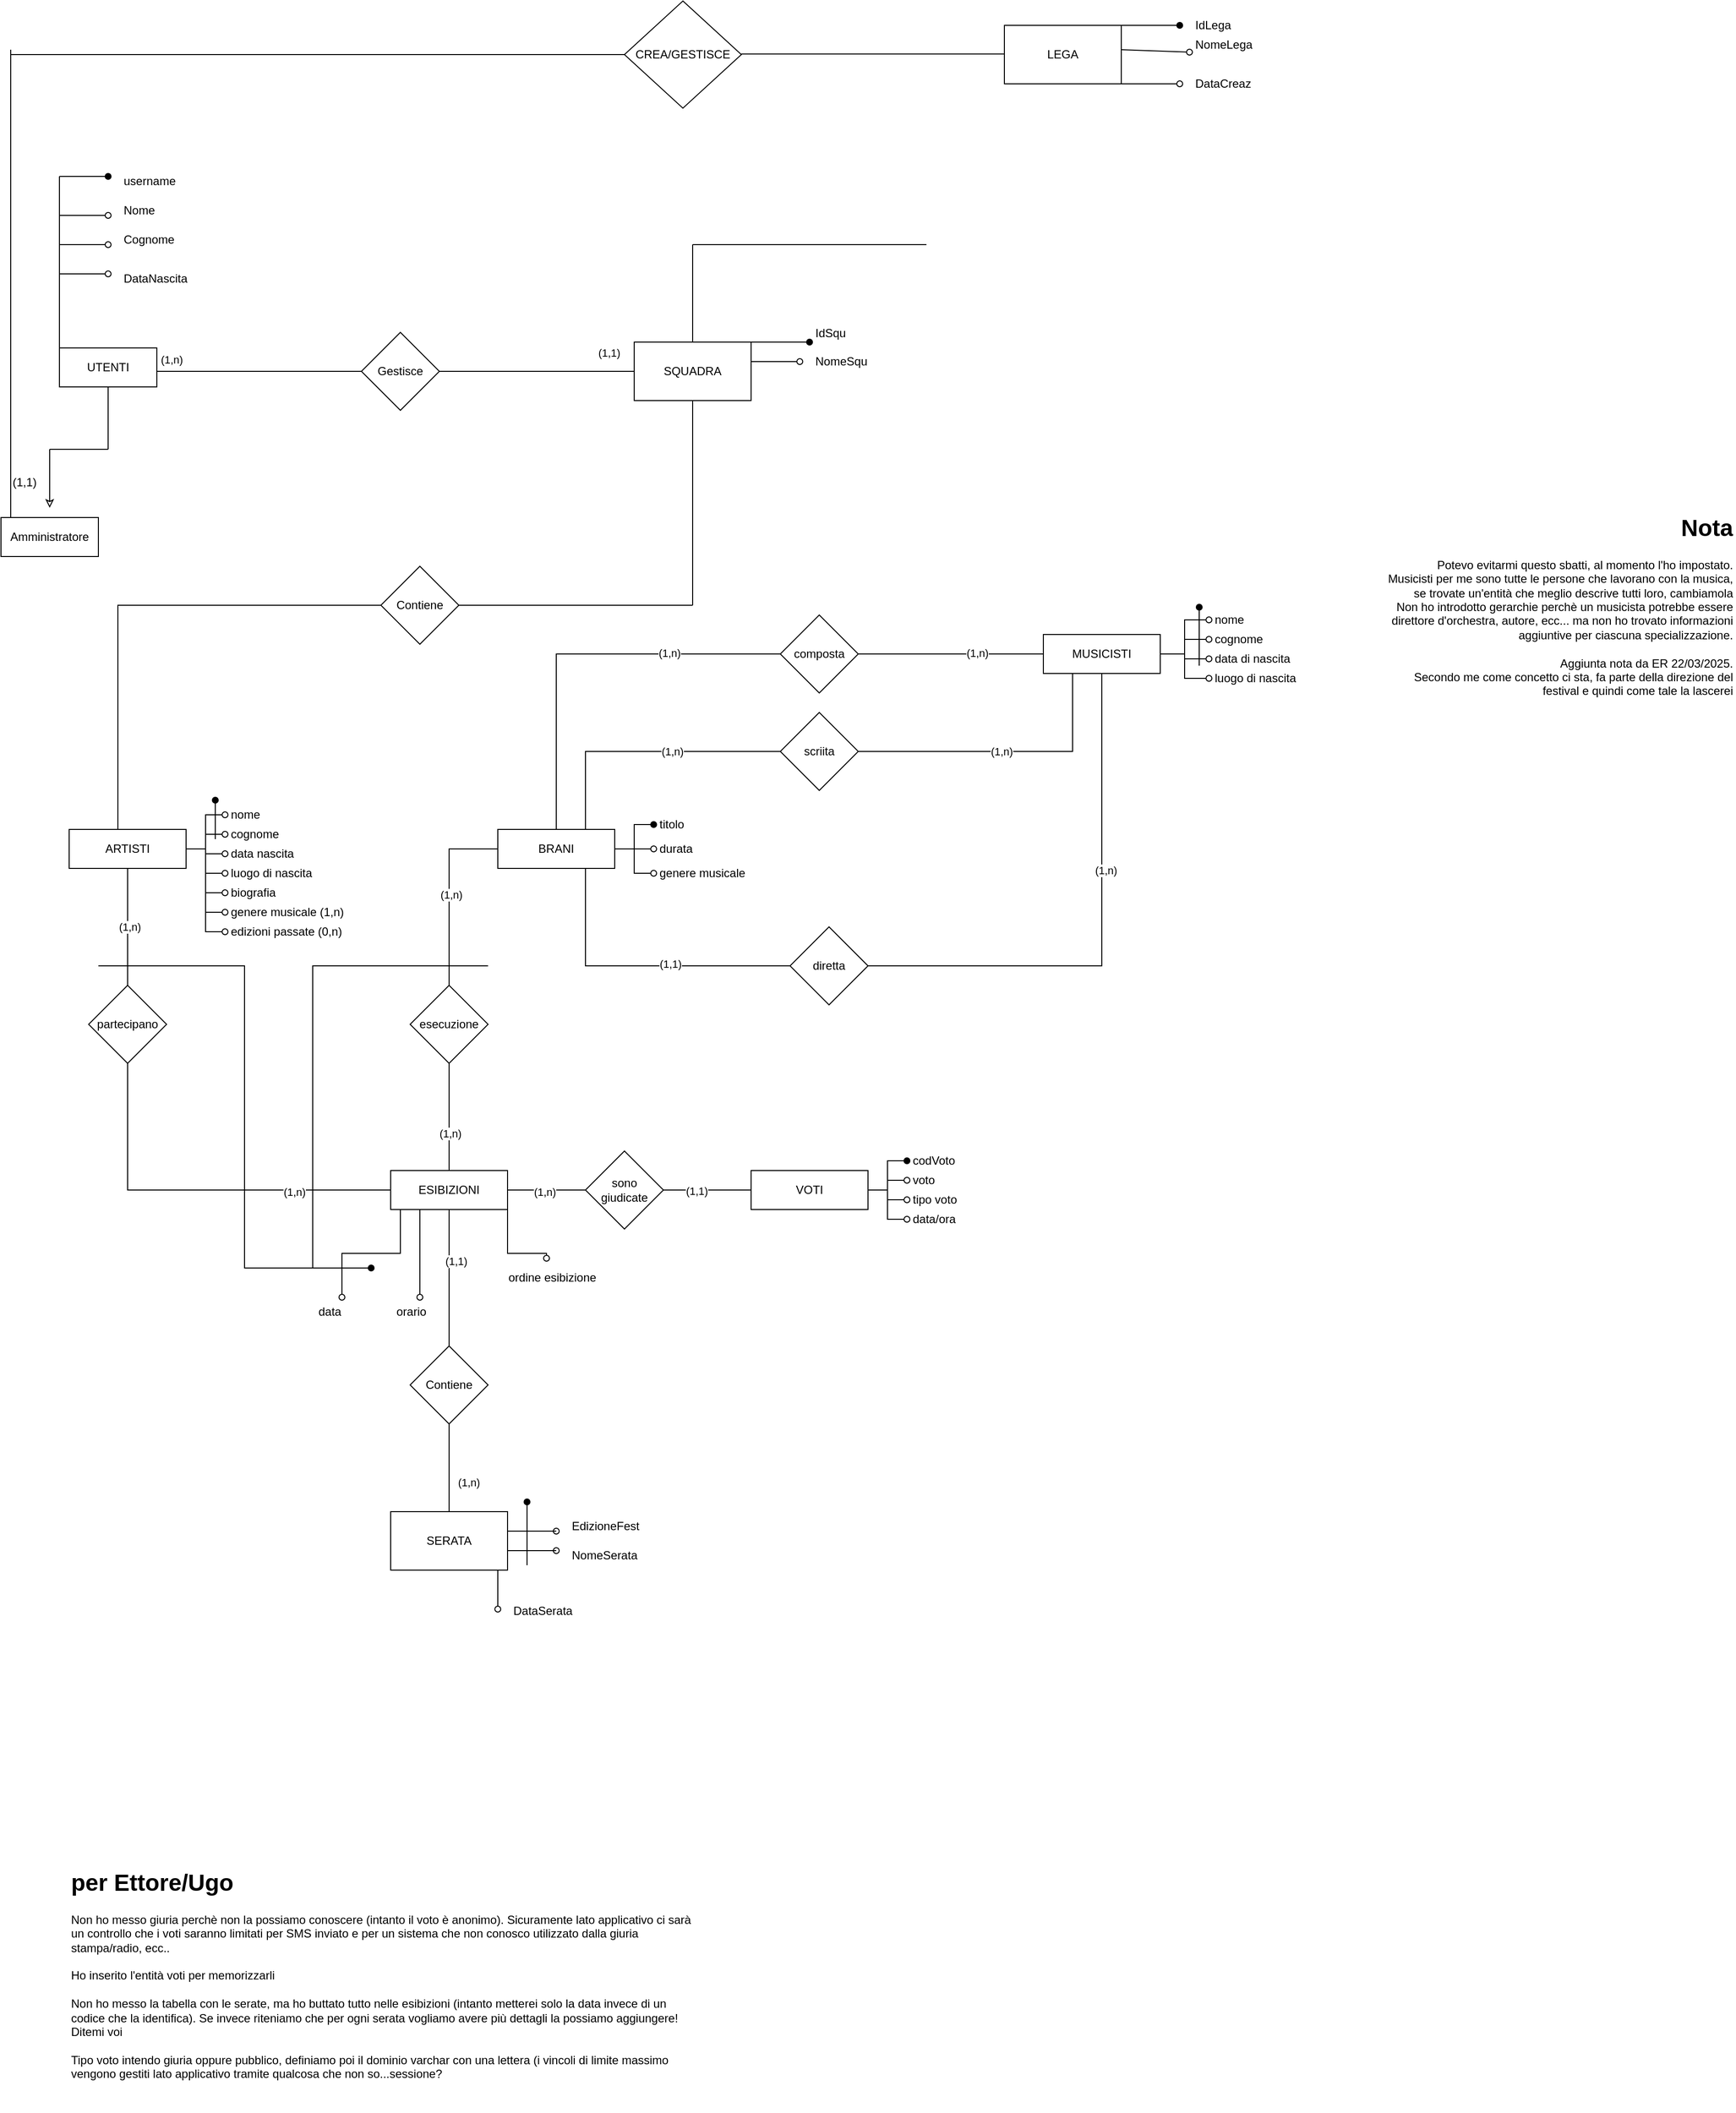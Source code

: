 <mxfile version="26.1.1" pages="2">
  <diagram name="festival_sanremo" id="bS3RM_06XMdleptDiTWW">
    <mxGraphModel dx="2103" dy="1352" grid="1" gridSize="10" guides="1" tooltips="1" connect="1" arrows="1" fold="1" page="1" pageScale="1" pageWidth="1169" pageHeight="827" math="0" shadow="0">
      <root>
        <mxCell id="0" />
        <mxCell id="1" parent="0" />
        <mxCell id="RozXBAHihKl0km1OtIzw-29" style="edgeStyle=orthogonalEdgeStyle;rounded=0;orthogonalLoop=1;jettySize=auto;html=1;exitX=0.5;exitY=1;exitDx=0;exitDy=0;entryX=0.5;entryY=0;entryDx=0;entryDy=0;endArrow=none;startFill=0;" parent="1" source="RozXBAHihKl0km1OtIzw-1" target="RozXBAHihKl0km1OtIzw-30" edge="1">
          <mxGeometry relative="1" as="geometry">
            <mxPoint x="100" y="200.0" as="targetPoint" />
          </mxGeometry>
        </mxCell>
        <mxCell id="RozXBAHihKl0km1OtIzw-33" value="(1,n)" style="edgeLabel;html=1;align=center;verticalAlign=middle;resizable=0;points=[];" parent="RozXBAHihKl0km1OtIzw-29" vertex="1" connectable="0">
          <mxGeometry x="-0.007" y="2" relative="1" as="geometry">
            <mxPoint as="offset" />
          </mxGeometry>
        </mxCell>
        <mxCell id="RozXBAHihKl0km1OtIzw-1" value="ARTISTI" style="rounded=0;whiteSpace=wrap;html=1;" parent="1" vertex="1">
          <mxGeometry x="40" y="40" width="120" height="40" as="geometry" />
        </mxCell>
        <mxCell id="RozXBAHihKl0km1OtIzw-20" style="edgeStyle=orthogonalEdgeStyle;rounded=0;orthogonalLoop=1;jettySize=auto;html=1;exitX=1;exitY=0.5;exitDx=0;exitDy=0;endArrow=oval;endFill=0;" parent="1" source="RozXBAHihKl0km1OtIzw-1" target="RozXBAHihKl0km1OtIzw-2" edge="1">
          <mxGeometry relative="1" as="geometry" />
        </mxCell>
        <mxCell id="RozXBAHihKl0km1OtIzw-2" value="nome" style="text;html=1;align=left;verticalAlign=middle;whiteSpace=wrap;rounded=0;spacingLeft=4;" parent="1" vertex="1">
          <mxGeometry x="200" y="10" width="60" height="30" as="geometry" />
        </mxCell>
        <mxCell id="RozXBAHihKl0km1OtIzw-21" style="edgeStyle=orthogonalEdgeStyle;rounded=0;orthogonalLoop=1;jettySize=auto;html=1;exitX=1;exitY=0.5;exitDx=0;exitDy=0;endArrow=oval;endFill=0;" parent="1" source="RozXBAHihKl0km1OtIzw-1" target="RozXBAHihKl0km1OtIzw-3" edge="1">
          <mxGeometry relative="1" as="geometry" />
        </mxCell>
        <mxCell id="RozXBAHihKl0km1OtIzw-3" value="cognome" style="text;html=1;align=left;verticalAlign=middle;whiteSpace=wrap;rounded=0;spacingLeft=4;" parent="1" vertex="1">
          <mxGeometry x="200" y="30" width="60" height="30" as="geometry" />
        </mxCell>
        <mxCell id="RozXBAHihKl0km1OtIzw-25" style="edgeStyle=orthogonalEdgeStyle;rounded=0;orthogonalLoop=1;jettySize=auto;html=1;exitX=1;exitY=0.5;exitDx=0;exitDy=0;endArrow=oval;endFill=0;entryX=0;entryY=0.5;entryDx=0;entryDy=0;" parent="1" source="RozXBAHihKl0km1OtIzw-1" target="RozXBAHihKl0km1OtIzw-4" edge="1">
          <mxGeometry relative="1" as="geometry" />
        </mxCell>
        <mxCell id="RozXBAHihKl0km1OtIzw-4" value="genere musicale (1,n)" style="text;html=1;align=left;verticalAlign=middle;whiteSpace=wrap;rounded=0;spacingLeft=4;" parent="1" vertex="1">
          <mxGeometry x="200" y="110" width="140" height="30" as="geometry" />
        </mxCell>
        <mxCell id="RozXBAHihKl0km1OtIzw-24" style="edgeStyle=orthogonalEdgeStyle;rounded=0;orthogonalLoop=1;jettySize=auto;html=1;exitX=1;exitY=0.5;exitDx=0;exitDy=0;endArrow=oval;endFill=0;entryX=0;entryY=0.5;entryDx=0;entryDy=0;" parent="1" source="RozXBAHihKl0km1OtIzw-1" target="RozXBAHihKl0km1OtIzw-5" edge="1">
          <mxGeometry relative="1" as="geometry" />
        </mxCell>
        <mxCell id="RozXBAHihKl0km1OtIzw-5" value="biografia" style="text;html=1;align=left;verticalAlign=middle;whiteSpace=wrap;rounded=0;spacingLeft=4;" parent="1" vertex="1">
          <mxGeometry x="200" y="90" width="60" height="30" as="geometry" />
        </mxCell>
        <mxCell id="RozXBAHihKl0km1OtIzw-23" style="edgeStyle=orthogonalEdgeStyle;rounded=0;orthogonalLoop=1;jettySize=auto;html=1;endArrow=oval;endFill=0;exitX=1;exitY=0.5;exitDx=0;exitDy=0;" parent="1" source="RozXBAHihKl0km1OtIzw-1" target="RozXBAHihKl0km1OtIzw-6" edge="1">
          <mxGeometry relative="1" as="geometry" />
        </mxCell>
        <mxCell id="RozXBAHihKl0km1OtIzw-6" value="luogo di nascita" style="text;html=1;align=left;verticalAlign=middle;whiteSpace=wrap;rounded=0;spacingLeft=4;" parent="1" vertex="1">
          <mxGeometry x="200" y="70" width="110" height="30" as="geometry" />
        </mxCell>
        <mxCell id="RozXBAHihKl0km1OtIzw-26" style="edgeStyle=orthogonalEdgeStyle;rounded=0;orthogonalLoop=1;jettySize=auto;html=1;exitX=1;exitY=0.5;exitDx=0;exitDy=0;endArrow=oval;endFill=0;entryX=0;entryY=0.5;entryDx=0;entryDy=0;" parent="1" source="RozXBAHihKl0km1OtIzw-1" target="RozXBAHihKl0km1OtIzw-7" edge="1">
          <mxGeometry relative="1" as="geometry" />
        </mxCell>
        <mxCell id="RozXBAHihKl0km1OtIzw-7" value="edizioni passate (0,n)" style="text;html=1;align=left;verticalAlign=middle;whiteSpace=wrap;rounded=0;spacingLeft=4;" parent="1" vertex="1">
          <mxGeometry x="200" y="130" width="160" height="30" as="geometry" />
        </mxCell>
        <mxCell id="RozXBAHihKl0km1OtIzw-22" style="edgeStyle=orthogonalEdgeStyle;rounded=0;orthogonalLoop=1;jettySize=auto;html=1;exitX=1;exitY=0.5;exitDx=0;exitDy=0;endArrow=oval;endFill=0;" parent="1" source="RozXBAHihKl0km1OtIzw-1" target="RozXBAHihKl0km1OtIzw-8" edge="1">
          <mxGeometry relative="1" as="geometry" />
        </mxCell>
        <mxCell id="RozXBAHihKl0km1OtIzw-8" value="data nascita" style="text;html=1;align=left;verticalAlign=middle;whiteSpace=wrap;rounded=0;spacingLeft=4;" parent="1" vertex="1">
          <mxGeometry x="200" y="50" width="90" height="30" as="geometry" />
        </mxCell>
        <mxCell id="RozXBAHihKl0km1OtIzw-27" style="edgeStyle=orthogonalEdgeStyle;rounded=0;orthogonalLoop=1;jettySize=auto;html=1;endArrow=none;startFill=0;" parent="1" source="RozXBAHihKl0km1OtIzw-11" target="RozXBAHihKl0km1OtIzw-19" edge="1">
          <mxGeometry relative="1" as="geometry" />
        </mxCell>
        <mxCell id="RozXBAHihKl0km1OtIzw-35" value="(1,n)" style="edgeLabel;html=1;align=center;verticalAlign=middle;resizable=0;points=[];" parent="RozXBAHihKl0km1OtIzw-27" vertex="1" connectable="0">
          <mxGeometry x="0.015" y="2" relative="1" as="geometry">
            <mxPoint as="offset" />
          </mxGeometry>
        </mxCell>
        <mxCell id="RozXBAHihKl0km1OtIzw-88" style="edgeStyle=orthogonalEdgeStyle;rounded=0;orthogonalLoop=1;jettySize=auto;html=1;entryX=0;entryY=0.5;entryDx=0;entryDy=0;exitX=0.5;exitY=0;exitDx=0;exitDy=0;endArrow=none;startFill=0;" parent="1" source="RozXBAHihKl0km1OtIzw-11" target="RozXBAHihKl0km1OtIzw-83" edge="1">
          <mxGeometry relative="1" as="geometry" />
        </mxCell>
        <mxCell id="RozXBAHihKl0km1OtIzw-100" value="(1,n)" style="edgeLabel;html=1;align=center;verticalAlign=middle;resizable=0;points=[];" parent="RozXBAHihKl0km1OtIzw-88" vertex="1" connectable="0">
          <mxGeometry x="0.443" y="1" relative="1" as="geometry">
            <mxPoint as="offset" />
          </mxGeometry>
        </mxCell>
        <mxCell id="RozXBAHihKl0km1OtIzw-11" value="BRANI" style="rounded=0;whiteSpace=wrap;html=1;" parent="1" vertex="1">
          <mxGeometry x="480" y="40" width="120" height="40" as="geometry" />
        </mxCell>
        <mxCell id="RozXBAHihKl0km1OtIzw-37" style="edgeStyle=orthogonalEdgeStyle;rounded=0;orthogonalLoop=1;jettySize=auto;html=1;exitX=1;exitY=0.5;exitDx=0;exitDy=0;endArrow=oval;endFill=1;" parent="1" source="RozXBAHihKl0km1OtIzw-11" target="RozXBAHihKl0km1OtIzw-13" edge="1">
          <mxGeometry relative="1" as="geometry" />
        </mxCell>
        <mxCell id="RozXBAHihKl0km1OtIzw-13" value="titolo" style="text;html=1;align=left;verticalAlign=middle;whiteSpace=wrap;rounded=0;spacingLeft=4;" parent="1" vertex="1">
          <mxGeometry x="640" y="20" width="60" height="30" as="geometry" />
        </mxCell>
        <mxCell id="RozXBAHihKl0km1OtIzw-40" style="edgeStyle=orthogonalEdgeStyle;rounded=0;orthogonalLoop=1;jettySize=auto;html=1;exitX=1;exitY=0.5;exitDx=0;exitDy=0;endArrow=oval;endFill=0;" parent="1" source="RozXBAHihKl0km1OtIzw-11" target="RozXBAHihKl0km1OtIzw-16" edge="1">
          <mxGeometry relative="1" as="geometry" />
        </mxCell>
        <mxCell id="RozXBAHihKl0km1OtIzw-16" value="durata" style="text;html=1;align=left;verticalAlign=middle;whiteSpace=wrap;rounded=0;spacingLeft=4;" parent="1" vertex="1">
          <mxGeometry x="640" y="45" width="100" height="30" as="geometry" />
        </mxCell>
        <mxCell id="RozXBAHihKl0km1OtIzw-41" style="edgeStyle=orthogonalEdgeStyle;rounded=0;orthogonalLoop=1;jettySize=auto;html=1;exitX=1;exitY=0.5;exitDx=0;exitDy=0;entryX=0;entryY=0.5;entryDx=0;entryDy=0;endArrow=oval;endFill=0;" parent="1" source="RozXBAHihKl0km1OtIzw-11" target="RozXBAHihKl0km1OtIzw-17" edge="1">
          <mxGeometry relative="1" as="geometry" />
        </mxCell>
        <mxCell id="RozXBAHihKl0km1OtIzw-17" value="genere musicale" style="text;html=1;align=left;verticalAlign=middle;whiteSpace=wrap;rounded=0;spacingLeft=4;" parent="1" vertex="1">
          <mxGeometry x="640" y="70" width="100" height="30" as="geometry" />
        </mxCell>
        <mxCell id="RozXBAHihKl0km1OtIzw-56" style="edgeStyle=orthogonalEdgeStyle;rounded=0;orthogonalLoop=1;jettySize=auto;html=1;entryX=0;entryY=0.5;entryDx=0;entryDy=0;endArrow=none;startFill=0;" parent="1" source="RozXBAHihKl0km1OtIzw-18" target="RozXBAHihKl0km1OtIzw-43" edge="1">
          <mxGeometry relative="1" as="geometry" />
        </mxCell>
        <mxCell id="RozXBAHihKl0km1OtIzw-58" value="(1,n)" style="edgeLabel;html=1;align=center;verticalAlign=middle;resizable=0;points=[];" parent="RozXBAHihKl0km1OtIzw-56" vertex="1" connectable="0">
          <mxGeometry x="-0.061" y="-2" relative="1" as="geometry">
            <mxPoint as="offset" />
          </mxGeometry>
        </mxCell>
        <mxCell id="RozXBAHihKl0km1OtIzw-67" style="edgeStyle=orthogonalEdgeStyle;rounded=0;orthogonalLoop=1;jettySize=auto;html=1;entryX=0.5;entryY=0;entryDx=0;entryDy=0;exitX=0.5;exitY=1;exitDx=0;exitDy=0;endArrow=oval;endFill=0;" parent="1" source="RozXBAHihKl0km1OtIzw-18" target="RozXBAHihKl0km1OtIzw-65" edge="1">
          <mxGeometry relative="1" as="geometry">
            <Array as="points">
              <mxPoint x="380" y="430" />
              <mxPoint x="380" y="475" />
              <mxPoint x="320" y="475" />
            </Array>
          </mxGeometry>
        </mxCell>
        <mxCell id="RozXBAHihKl0km1OtIzw-18" value="ESIBIZIONI" style="rounded=0;whiteSpace=wrap;html=1;" parent="1" vertex="1">
          <mxGeometry x="370" y="390" width="120" height="40" as="geometry" />
        </mxCell>
        <mxCell id="RozXBAHihKl0km1OtIzw-28" style="edgeStyle=orthogonalEdgeStyle;rounded=0;orthogonalLoop=1;jettySize=auto;html=1;exitX=0.5;exitY=1;exitDx=0;exitDy=0;entryX=0.5;entryY=0;entryDx=0;entryDy=0;endArrow=none;startFill=0;" parent="1" source="RozXBAHihKl0km1OtIzw-19" target="RozXBAHihKl0km1OtIzw-18" edge="1">
          <mxGeometry relative="1" as="geometry" />
        </mxCell>
        <mxCell id="RozXBAHihKl0km1OtIzw-36" value="(1,n)" style="edgeLabel;html=1;align=center;verticalAlign=middle;resizable=0;points=[];" parent="RozXBAHihKl0km1OtIzw-28" vertex="1" connectable="0">
          <mxGeometry x="0.296" y="1" relative="1" as="geometry">
            <mxPoint as="offset" />
          </mxGeometry>
        </mxCell>
        <mxCell id="RozXBAHihKl0km1OtIzw-19" value="esecuzione" style="rhombus;whiteSpace=wrap;html=1;" parent="1" vertex="1">
          <mxGeometry x="390" y="200" width="80" height="80" as="geometry" />
        </mxCell>
        <mxCell id="RozXBAHihKl0km1OtIzw-31" style="edgeStyle=orthogonalEdgeStyle;rounded=0;orthogonalLoop=1;jettySize=auto;html=1;exitX=0.5;exitY=1;exitDx=0;exitDy=0;entryX=0;entryY=0.5;entryDx=0;entryDy=0;endArrow=none;startFill=0;" parent="1" source="RozXBAHihKl0km1OtIzw-30" target="RozXBAHihKl0km1OtIzw-18" edge="1">
          <mxGeometry relative="1" as="geometry" />
        </mxCell>
        <mxCell id="RozXBAHihKl0km1OtIzw-34" value="(1,n)" style="edgeLabel;html=1;align=center;verticalAlign=middle;resizable=0;points=[];" parent="RozXBAHihKl0km1OtIzw-31" vertex="1" connectable="0">
          <mxGeometry x="0.505" y="-2" relative="1" as="geometry">
            <mxPoint as="offset" />
          </mxGeometry>
        </mxCell>
        <mxCell id="RozXBAHihKl0km1OtIzw-30" value="partecipano" style="rhombus;whiteSpace=wrap;html=1;" parent="1" vertex="1">
          <mxGeometry x="60" y="200" width="80" height="80" as="geometry" />
        </mxCell>
        <mxCell id="RozXBAHihKl0km1OtIzw-32" value="" style="endArrow=oval;html=1;rounded=0;endFill=1;" parent="1" edge="1">
          <mxGeometry width="50" height="50" relative="1" as="geometry">
            <mxPoint x="190" y="50" as="sourcePoint" />
            <mxPoint x="190" y="10" as="targetPoint" />
          </mxGeometry>
        </mxCell>
        <mxCell id="RozXBAHihKl0km1OtIzw-57" style="edgeStyle=orthogonalEdgeStyle;rounded=0;orthogonalLoop=1;jettySize=auto;html=1;entryX=0;entryY=0.5;entryDx=0;entryDy=0;endArrow=none;startFill=0;" parent="1" source="RozXBAHihKl0km1OtIzw-43" target="RozXBAHihKl0km1OtIzw-44" edge="1">
          <mxGeometry relative="1" as="geometry" />
        </mxCell>
        <mxCell id="RozXBAHihKl0km1OtIzw-59" value="(1,1)" style="edgeLabel;html=1;align=center;verticalAlign=middle;resizable=0;points=[];" parent="RozXBAHihKl0km1OtIzw-57" vertex="1" connectable="0">
          <mxGeometry x="-0.242" y="-1" relative="1" as="geometry">
            <mxPoint as="offset" />
          </mxGeometry>
        </mxCell>
        <mxCell id="RozXBAHihKl0km1OtIzw-43" value="sono&lt;div&gt;giudicate&lt;/div&gt;" style="rhombus;whiteSpace=wrap;html=1;" parent="1" vertex="1">
          <mxGeometry x="570" y="370" width="80" height="80" as="geometry" />
        </mxCell>
        <mxCell id="RozXBAHihKl0km1OtIzw-44" value="VOTI" style="rounded=0;whiteSpace=wrap;html=1;" parent="1" vertex="1">
          <mxGeometry x="740" y="390" width="120" height="40" as="geometry" />
        </mxCell>
        <mxCell id="RozXBAHihKl0km1OtIzw-51" style="edgeStyle=orthogonalEdgeStyle;rounded=0;orthogonalLoop=1;jettySize=auto;html=1;endArrow=oval;endFill=1;exitX=1;exitY=0.5;exitDx=0;exitDy=0;" parent="1" source="RozXBAHihKl0km1OtIzw-44" target="RozXBAHihKl0km1OtIzw-45" edge="1">
          <mxGeometry relative="1" as="geometry" />
        </mxCell>
        <mxCell id="RozXBAHihKl0km1OtIzw-45" value="codVoto" style="text;html=1;align=left;verticalAlign=middle;whiteSpace=wrap;rounded=0;spacingLeft=4;" parent="1" vertex="1">
          <mxGeometry x="900" y="370" width="60" height="20" as="geometry" />
        </mxCell>
        <mxCell id="RozXBAHihKl0km1OtIzw-49" style="edgeStyle=orthogonalEdgeStyle;rounded=0;orthogonalLoop=1;jettySize=auto;html=1;endArrow=oval;endFill=0;exitX=1;exitY=0.5;exitDx=0;exitDy=0;" parent="1" source="RozXBAHihKl0km1OtIzw-44" target="RozXBAHihKl0km1OtIzw-46" edge="1">
          <mxGeometry relative="1" as="geometry">
            <mxPoint x="940" y="270" as="sourcePoint" />
          </mxGeometry>
        </mxCell>
        <mxCell id="RozXBAHihKl0km1OtIzw-46" value="voto" style="text;html=1;align=left;verticalAlign=middle;whiteSpace=wrap;rounded=0;spacingLeft=4;" parent="1" vertex="1">
          <mxGeometry x="900" y="390" width="60" height="20" as="geometry" />
        </mxCell>
        <mxCell id="RozXBAHihKl0km1OtIzw-53" style="edgeStyle=orthogonalEdgeStyle;rounded=0;orthogonalLoop=1;jettySize=auto;html=1;exitX=1;exitY=0.5;exitDx=0;exitDy=0;entryX=0;entryY=0.5;entryDx=0;entryDy=0;endArrow=oval;endFill=0;" parent="1" source="RozXBAHihKl0km1OtIzw-44" target="RozXBAHihKl0km1OtIzw-47" edge="1">
          <mxGeometry relative="1" as="geometry" />
        </mxCell>
        <mxCell id="RozXBAHihKl0km1OtIzw-47" value="tipo voto" style="text;html=1;align=left;verticalAlign=middle;whiteSpace=wrap;rounded=0;spacingLeft=4;" parent="1" vertex="1">
          <mxGeometry x="900" y="410" width="60" height="20" as="geometry" />
        </mxCell>
        <mxCell id="RozXBAHihKl0km1OtIzw-55" style="edgeStyle=orthogonalEdgeStyle;rounded=0;orthogonalLoop=1;jettySize=auto;html=1;exitX=1;exitY=0.5;exitDx=0;exitDy=0;endArrow=oval;endFill=0;entryX=0;entryY=0.5;entryDx=0;entryDy=0;" parent="1" source="RozXBAHihKl0km1OtIzw-44" target="RozXBAHihKl0km1OtIzw-54" edge="1">
          <mxGeometry relative="1" as="geometry" />
        </mxCell>
        <mxCell id="RozXBAHihKl0km1OtIzw-54" value="data/ora" style="text;html=1;align=left;verticalAlign=middle;whiteSpace=wrap;rounded=0;spacingLeft=4;" parent="1" vertex="1">
          <mxGeometry x="900" y="430" width="60" height="20" as="geometry" />
        </mxCell>
        <mxCell id="RozXBAHihKl0km1OtIzw-61" value="&lt;h1 style=&quot;margin-top: 0px;&quot;&gt;Nota&lt;/h1&gt;&lt;div&gt;Potevo evitarmi questo sbatti, al momento l&#39;ho impostato.&lt;/div&gt;&lt;div&gt;Musicisti per me sono tutte le persone che lavorano con la musica, se trovate un&#39;entità che meglio descrive tutti loro, cambiamola&lt;/div&gt;&lt;div&gt;Non ho introdotto gerarchie perchè un musicista potrebbe essere direttore d&#39;orchestra, autore, ecc... ma non ho trovato informazioni aggiuntive per ciascuna specializzazione.&lt;/div&gt;&lt;div&gt;&lt;br&gt;&lt;/div&gt;&lt;div&gt;Aggiunta nota da ER 22/03/2025.&lt;/div&gt;&lt;div&gt;Secondo me come concetto ci sta, fa parte della direzione del festival e quindi come tale la lascerei&lt;/div&gt;" style="text;html=1;whiteSpace=wrap;overflow=hidden;rounded=0;align=right;" parent="1" vertex="1">
          <mxGeometry x="1390" y="-290" width="360" height="360" as="geometry" />
        </mxCell>
        <mxCell id="RozXBAHihKl0km1OtIzw-64" value="&lt;h1 style=&quot;margin-top: 0px;&quot;&gt;per Ettore/Ugo&lt;/h1&gt;&lt;div&gt;Non ho messo giuria perchè non la possiamo conoscere (intanto il voto è anonimo). Sicuramente lato applicativo ci sarà un controllo che i voti saranno limitati per SMS inviato e per un sistema che non conosco utilizzato dalla giuria stampa/radio, ecc..&lt;/div&gt;&lt;div&gt;&lt;br&gt;&lt;/div&gt;&lt;div&gt;Ho inserito l&#39;entità voti per memorizzarli&lt;/div&gt;&lt;div&gt;&lt;br&gt;&lt;/div&gt;&lt;div&gt;Non ho messo la tabella con le serate, ma ho buttato tutto nelle esibizioni (intanto metterei solo la data invece di un codice che la identifica). Se invece riteniamo che per ogni serata vogliamo avere più dettagli la possiamo aggiungere! Ditemi voi&lt;/div&gt;&lt;div&gt;&lt;br&gt;&lt;/div&gt;&lt;div&gt;Tipo voto intendo giuria oppure pubblico, definiamo poi il dominio varchar con una lettera (i vincoli di limite massimo vengono gestiti lato applicativo tramite qualcosa che non so...sessione?&lt;/div&gt;" style="text;html=1;whiteSpace=wrap;overflow=hidden;rounded=0;" parent="1" vertex="1">
          <mxGeometry x="40" y="1100" width="640" height="253" as="geometry" />
        </mxCell>
        <mxCell id="RozXBAHihKl0km1OtIzw-65" value="data" style="text;html=1;align=left;verticalAlign=middle;whiteSpace=wrap;rounded=0;spacingLeft=4;" parent="1" vertex="1">
          <mxGeometry x="290" y="520" width="60" height="30" as="geometry" />
        </mxCell>
        <mxCell id="RozXBAHihKl0km1OtIzw-68" style="edgeStyle=orthogonalEdgeStyle;rounded=0;orthogonalLoop=1;jettySize=auto;html=1;exitX=0.5;exitY=1;exitDx=0;exitDy=0;endArrow=oval;endFill=0;" parent="1" source="RozXBAHihKl0km1OtIzw-18" edge="1">
          <mxGeometry relative="1" as="geometry">
            <mxPoint x="530" y="480" as="targetPoint" />
            <Array as="points">
              <mxPoint x="490" y="430" />
              <mxPoint x="490" y="475" />
              <mxPoint x="530" y="475" />
            </Array>
          </mxGeometry>
        </mxCell>
        <mxCell id="RozXBAHihKl0km1OtIzw-66" value="ordine esibizione" style="text;html=1;align=left;verticalAlign=middle;whiteSpace=wrap;rounded=0;spacingLeft=4;" parent="1" vertex="1">
          <mxGeometry x="485" y="485" width="100" height="30" as="geometry" />
        </mxCell>
        <mxCell id="RozXBAHihKl0km1OtIzw-70" style="edgeStyle=orthogonalEdgeStyle;rounded=0;orthogonalLoop=1;jettySize=auto;html=1;endArrow=oval;endFill=0;" parent="1" source="RozXBAHihKl0km1OtIzw-18" target="RozXBAHihKl0km1OtIzw-69" edge="1">
          <mxGeometry relative="1" as="geometry">
            <Array as="points">
              <mxPoint x="400" y="500" />
              <mxPoint x="400" y="500" />
            </Array>
          </mxGeometry>
        </mxCell>
        <mxCell id="RozXBAHihKl0km1OtIzw-69" value="orario" style="text;html=1;align=left;verticalAlign=middle;whiteSpace=wrap;rounded=0;spacingLeft=4;" parent="1" vertex="1">
          <mxGeometry x="370" y="520" width="60" height="30" as="geometry" />
        </mxCell>
        <mxCell id="RozXBAHihKl0km1OtIzw-73" value="" style="endArrow=oval;html=1;rounded=0;endFill=1;" parent="1" edge="1">
          <mxGeometry width="50" height="50" relative="1" as="geometry">
            <mxPoint x="70" y="180" as="sourcePoint" />
            <mxPoint x="350" y="490" as="targetPoint" />
            <Array as="points">
              <mxPoint x="220" y="180" />
              <mxPoint x="220" y="490" />
            </Array>
          </mxGeometry>
        </mxCell>
        <mxCell id="RozXBAHihKl0km1OtIzw-74" value="" style="endArrow=none;html=1;rounded=0;startFill=0;" parent="1" edge="1">
          <mxGeometry width="50" height="50" relative="1" as="geometry">
            <mxPoint x="470" y="180" as="sourcePoint" />
            <mxPoint x="350" y="490" as="targetPoint" />
            <Array as="points">
              <mxPoint x="290" y="180" />
              <mxPoint x="290" y="490" />
            </Array>
          </mxGeometry>
        </mxCell>
        <mxCell id="RozXBAHihKl0km1OtIzw-75" value="MUSICISTI" style="rounded=0;whiteSpace=wrap;html=1;" parent="1" vertex="1">
          <mxGeometry x="1040" y="-160" width="120" height="40" as="geometry" />
        </mxCell>
        <mxCell id="RozXBAHihKl0km1OtIzw-79" style="edgeStyle=orthogonalEdgeStyle;rounded=0;orthogonalLoop=1;jettySize=auto;html=1;endArrow=oval;endFill=0;entryX=0;entryY=0.5;entryDx=0;entryDy=0;" parent="1" source="RozXBAHihKl0km1OtIzw-75" target="RozXBAHihKl0km1OtIzw-76" edge="1">
          <mxGeometry relative="1" as="geometry" />
        </mxCell>
        <mxCell id="RozXBAHihKl0km1OtIzw-76" value="nome" style="text;html=1;align=left;verticalAlign=middle;whiteSpace=wrap;rounded=0;spacingLeft=4;" parent="1" vertex="1">
          <mxGeometry x="1210" y="-190" width="60" height="30" as="geometry" />
        </mxCell>
        <mxCell id="RozXBAHihKl0km1OtIzw-80" style="edgeStyle=orthogonalEdgeStyle;rounded=0;orthogonalLoop=1;jettySize=auto;html=1;exitX=1;exitY=0.5;exitDx=0;exitDy=0;endArrow=oval;endFill=0;entryX=0;entryY=0.5;entryDx=0;entryDy=0;" parent="1" source="RozXBAHihKl0km1OtIzw-75" target="RozXBAHihKl0km1OtIzw-77" edge="1">
          <mxGeometry relative="1" as="geometry" />
        </mxCell>
        <mxCell id="RozXBAHihKl0km1OtIzw-77" value="cognome" style="text;html=1;align=left;verticalAlign=middle;whiteSpace=wrap;rounded=0;spacingLeft=4;" parent="1" vertex="1">
          <mxGeometry x="1210" y="-170" width="60" height="30" as="geometry" />
        </mxCell>
        <mxCell id="RozXBAHihKl0km1OtIzw-81" style="edgeStyle=orthogonalEdgeStyle;rounded=0;orthogonalLoop=1;jettySize=auto;html=1;exitX=1;exitY=0.5;exitDx=0;exitDy=0;endArrow=oval;endFill=0;entryX=0;entryY=0.5;entryDx=0;entryDy=0;" parent="1" source="RozXBAHihKl0km1OtIzw-75" target="RozXBAHihKl0km1OtIzw-78" edge="1">
          <mxGeometry relative="1" as="geometry" />
        </mxCell>
        <mxCell id="RozXBAHihKl0km1OtIzw-78" value="data di nascita" style="text;html=1;align=left;verticalAlign=middle;whiteSpace=wrap;rounded=0;spacingLeft=4;" parent="1" vertex="1">
          <mxGeometry x="1210" y="-150" width="90" height="30" as="geometry" />
        </mxCell>
        <mxCell id="RozXBAHihKl0km1OtIzw-93" style="edgeStyle=orthogonalEdgeStyle;rounded=0;orthogonalLoop=1;jettySize=auto;html=1;entryX=0.75;entryY=1;entryDx=0;entryDy=0;endArrow=none;startFill=0;" parent="1" source="RozXBAHihKl0km1OtIzw-82" target="RozXBAHihKl0km1OtIzw-11" edge="1">
          <mxGeometry relative="1" as="geometry" />
        </mxCell>
        <mxCell id="RozXBAHihKl0km1OtIzw-96" value="(1,1)" style="edgeLabel;html=1;align=center;verticalAlign=middle;resizable=0;points=[];" parent="RozXBAHihKl0km1OtIzw-93" vertex="1" connectable="0">
          <mxGeometry x="-0.204" y="-2" relative="1" as="geometry">
            <mxPoint as="offset" />
          </mxGeometry>
        </mxCell>
        <mxCell id="RozXBAHihKl0km1OtIzw-94" style="edgeStyle=orthogonalEdgeStyle;rounded=0;orthogonalLoop=1;jettySize=auto;html=1;entryX=0.5;entryY=1;entryDx=0;entryDy=0;endArrow=none;startFill=0;" parent="1" source="RozXBAHihKl0km1OtIzw-82" target="RozXBAHihKl0km1OtIzw-75" edge="1">
          <mxGeometry relative="1" as="geometry" />
        </mxCell>
        <mxCell id="RozXBAHihKl0km1OtIzw-95" value="(1,n)" style="edgeLabel;html=1;align=center;verticalAlign=middle;resizable=0;points=[];" parent="RozXBAHihKl0km1OtIzw-94" vertex="1" connectable="0">
          <mxGeometry x="0.253" y="-4" relative="1" as="geometry">
            <mxPoint as="offset" />
          </mxGeometry>
        </mxCell>
        <mxCell id="RozXBAHihKl0km1OtIzw-82" value="diretta" style="rhombus;whiteSpace=wrap;html=1;" parent="1" vertex="1">
          <mxGeometry x="780" y="140" width="80" height="80" as="geometry" />
        </mxCell>
        <mxCell id="RozXBAHihKl0km1OtIzw-89" style="edgeStyle=orthogonalEdgeStyle;rounded=0;orthogonalLoop=1;jettySize=auto;html=1;endArrow=none;startFill=0;" parent="1" source="RozXBAHihKl0km1OtIzw-83" target="RozXBAHihKl0km1OtIzw-75" edge="1">
          <mxGeometry relative="1" as="geometry" />
        </mxCell>
        <mxCell id="RozXBAHihKl0km1OtIzw-99" value="(1,n)" style="edgeLabel;html=1;align=center;verticalAlign=middle;resizable=0;points=[];" parent="RozXBAHihKl0km1OtIzw-89" vertex="1" connectable="0">
          <mxGeometry x="0.281" y="1" relative="1" as="geometry">
            <mxPoint as="offset" />
          </mxGeometry>
        </mxCell>
        <mxCell id="RozXBAHihKl0km1OtIzw-83" value="composta" style="rhombus;whiteSpace=wrap;html=1;" parent="1" vertex="1">
          <mxGeometry x="770" y="-180" width="80" height="80" as="geometry" />
        </mxCell>
        <mxCell id="RozXBAHihKl0km1OtIzw-91" style="edgeStyle=orthogonalEdgeStyle;rounded=0;orthogonalLoop=1;jettySize=auto;html=1;entryX=0.25;entryY=1;entryDx=0;entryDy=0;endArrow=none;startFill=0;" parent="1" source="RozXBAHihKl0km1OtIzw-84" target="RozXBAHihKl0km1OtIzw-75" edge="1">
          <mxGeometry relative="1" as="geometry" />
        </mxCell>
        <mxCell id="RozXBAHihKl0km1OtIzw-98" value="(1,n)" style="edgeLabel;html=1;align=center;verticalAlign=middle;resizable=0;points=[];" parent="RozXBAHihKl0km1OtIzw-91" vertex="1" connectable="0">
          <mxGeometry x="-0.022" y="-3" relative="1" as="geometry">
            <mxPoint y="-3" as="offset" />
          </mxGeometry>
        </mxCell>
        <mxCell id="RozXBAHihKl0km1OtIzw-92" style="edgeStyle=orthogonalEdgeStyle;rounded=0;orthogonalLoop=1;jettySize=auto;html=1;entryX=0.75;entryY=0;entryDx=0;entryDy=0;endArrow=none;startFill=0;" parent="1" source="RozXBAHihKl0km1OtIzw-84" target="RozXBAHihKl0km1OtIzw-11" edge="1">
          <mxGeometry relative="1" as="geometry" />
        </mxCell>
        <mxCell id="RozXBAHihKl0km1OtIzw-97" value="(1,n)" style="edgeLabel;html=1;align=center;verticalAlign=middle;resizable=0;points=[];" parent="RozXBAHihKl0km1OtIzw-92" vertex="1" connectable="0">
          <mxGeometry x="-0.208" relative="1" as="geometry">
            <mxPoint as="offset" />
          </mxGeometry>
        </mxCell>
        <mxCell id="RozXBAHihKl0km1OtIzw-84" value="scriita" style="rhombus;whiteSpace=wrap;html=1;" parent="1" vertex="1">
          <mxGeometry x="770" y="-80" width="80" height="80" as="geometry" />
        </mxCell>
        <mxCell id="RozXBAHihKl0km1OtIzw-86" style="edgeStyle=orthogonalEdgeStyle;rounded=0;orthogonalLoop=1;jettySize=auto;html=1;endArrow=oval;endFill=0;exitX=1;exitY=0.5;exitDx=0;exitDy=0;entryX=0;entryY=0.5;entryDx=0;entryDy=0;" parent="1" source="RozXBAHihKl0km1OtIzw-75" target="RozXBAHihKl0km1OtIzw-85" edge="1">
          <mxGeometry relative="1" as="geometry" />
        </mxCell>
        <mxCell id="RozXBAHihKl0km1OtIzw-85" value="luogo di nascita" style="text;html=1;align=left;verticalAlign=middle;whiteSpace=wrap;rounded=0;spacingLeft=4;" parent="1" vertex="1">
          <mxGeometry x="1210" y="-130" width="90" height="30" as="geometry" />
        </mxCell>
        <mxCell id="RozXBAHihKl0km1OtIzw-101" value="" style="endArrow=oval;html=1;rounded=0;endFill=1;" parent="1" edge="1">
          <mxGeometry width="50" height="50" relative="1" as="geometry">
            <mxPoint x="1200" y="-128" as="sourcePoint" />
            <mxPoint x="1200" y="-188" as="targetPoint" />
          </mxGeometry>
        </mxCell>
        <mxCell id="EyLqfCAWzkwLmWPkdVxy-1" value="SERATA" style="rounded=0;whiteSpace=wrap;html=1;" vertex="1" parent="1">
          <mxGeometry x="370" y="740" width="120" height="60" as="geometry" />
        </mxCell>
        <mxCell id="EyLqfCAWzkwLmWPkdVxy-2" value="Contiene" style="rhombus;whiteSpace=wrap;html=1;" vertex="1" parent="1">
          <mxGeometry x="390" y="570" width="80" height="80" as="geometry" />
        </mxCell>
        <mxCell id="EyLqfCAWzkwLmWPkdVxy-4" value="" style="endArrow=none;html=1;rounded=0;exitX=0.5;exitY=0;exitDx=0;exitDy=0;" edge="1" parent="1" source="EyLqfCAWzkwLmWPkdVxy-1">
          <mxGeometry width="50" height="50" relative="1" as="geometry">
            <mxPoint x="380" y="700" as="sourcePoint" />
            <mxPoint x="430" y="650" as="targetPoint" />
          </mxGeometry>
        </mxCell>
        <mxCell id="EyLqfCAWzkwLmWPkdVxy-5" value="(1,n)" style="edgeLabel;html=1;align=center;verticalAlign=middle;resizable=0;points=[];" vertex="1" connectable="0" parent="1">
          <mxGeometry x="450" y="710" as="geometry" />
        </mxCell>
        <mxCell id="EyLqfCAWzkwLmWPkdVxy-6" value="" style="endArrow=none;html=1;rounded=0;exitX=0.5;exitY=0;exitDx=0;exitDy=0;" edge="1" parent="1" source="EyLqfCAWzkwLmWPkdVxy-2">
          <mxGeometry width="50" height="50" relative="1" as="geometry">
            <mxPoint x="430" y="560" as="sourcePoint" />
            <mxPoint x="430" y="430" as="targetPoint" />
          </mxGeometry>
        </mxCell>
        <mxCell id="EyLqfCAWzkwLmWPkdVxy-8" value="(1,1)" style="edgeLabel;html=1;align=center;verticalAlign=middle;resizable=0;points=[];" vertex="1" connectable="0" parent="1">
          <mxGeometry x="450" y="500" as="geometry">
            <mxPoint x="-13" y="-17" as="offset" />
          </mxGeometry>
        </mxCell>
        <mxCell id="EyLqfCAWzkwLmWPkdVxy-9" value="" style="endArrow=none;html=1;rounded=0;startArrow=oval;startFill=0;" edge="1" parent="1">
          <mxGeometry width="50" height="50" relative="1" as="geometry">
            <mxPoint x="540" y="780" as="sourcePoint" />
            <mxPoint x="540" y="780" as="targetPoint" />
            <Array as="points">
              <mxPoint x="490" y="780" />
            </Array>
          </mxGeometry>
        </mxCell>
        <mxCell id="EyLqfCAWzkwLmWPkdVxy-10" value="" style="endArrow=none;html=1;rounded=0;startArrow=oval;startFill=0;" edge="1" parent="1">
          <mxGeometry width="50" height="50" relative="1" as="geometry">
            <mxPoint x="540" y="760" as="sourcePoint" />
            <mxPoint x="540" y="760" as="targetPoint" />
            <Array as="points">
              <mxPoint x="490" y="760" />
            </Array>
          </mxGeometry>
        </mxCell>
        <mxCell id="EyLqfCAWzkwLmWPkdVxy-11" value="EdizioneFest" style="text;html=1;align=left;verticalAlign=middle;whiteSpace=wrap;rounded=0;spacingLeft=4;" vertex="1" parent="1">
          <mxGeometry x="550" y="740" width="100" height="30" as="geometry" />
        </mxCell>
        <mxCell id="EyLqfCAWzkwLmWPkdVxy-12" value="NomeSerata" style="text;html=1;align=left;verticalAlign=middle;whiteSpace=wrap;rounded=0;spacingLeft=4;" vertex="1" parent="1">
          <mxGeometry x="550" y="770" width="100" height="30" as="geometry" />
        </mxCell>
        <mxCell id="EyLqfCAWzkwLmWPkdVxy-13" value="" style="endArrow=oval;html=1;rounded=0;endFill=1;" edge="1" parent="1">
          <mxGeometry width="50" height="50" relative="1" as="geometry">
            <mxPoint x="510" y="795" as="sourcePoint" />
            <mxPoint x="510" y="730" as="targetPoint" />
          </mxGeometry>
        </mxCell>
        <mxCell id="pVhnCCH8GZfUdZYKHVkJ-2" value="" style="endArrow=none;html=1;rounded=0;startArrow=oval;startFill=0;" edge="1" parent="1">
          <mxGeometry width="50" height="50" relative="1" as="geometry">
            <mxPoint x="480" y="840" as="sourcePoint" />
            <mxPoint x="480" y="800" as="targetPoint" />
          </mxGeometry>
        </mxCell>
        <mxCell id="pVhnCCH8GZfUdZYKHVkJ-3" value="DataSerata" style="text;html=1;align=left;verticalAlign=middle;whiteSpace=wrap;rounded=0;spacingLeft=4;" vertex="1" parent="1">
          <mxGeometry x="490" y="827" width="100" height="30" as="geometry" />
        </mxCell>
        <mxCell id="kn0Ob8sPkplpXhFqpc01-1" value="UTENTI" style="rounded=0;whiteSpace=wrap;html=1;" vertex="1" parent="1">
          <mxGeometry x="30" y="-454" width="100" height="40" as="geometry" />
        </mxCell>
        <mxCell id="kn0Ob8sPkplpXhFqpc01-3" value="" style="endArrow=none;html=1;rounded=0;" edge="1" parent="1">
          <mxGeometry width="50" height="50" relative="1" as="geometry">
            <mxPoint x="30" y="-454" as="sourcePoint" />
            <mxPoint x="30" y="-630" as="targetPoint" />
          </mxGeometry>
        </mxCell>
        <mxCell id="kn0Ob8sPkplpXhFqpc01-4" value="" style="endArrow=none;html=1;rounded=0;startArrow=oval;startFill=1;" edge="1" parent="1">
          <mxGeometry width="50" height="50" relative="1" as="geometry">
            <mxPoint x="80" y="-630" as="sourcePoint" />
            <mxPoint x="30" y="-630" as="targetPoint" />
          </mxGeometry>
        </mxCell>
        <mxCell id="kn0Ob8sPkplpXhFqpc01-5" value="username" style="text;html=1;align=left;verticalAlign=middle;whiteSpace=wrap;rounded=0;spacingLeft=4;" vertex="1" parent="1">
          <mxGeometry x="90" y="-640" width="60" height="30" as="geometry" />
        </mxCell>
        <mxCell id="kn0Ob8sPkplpXhFqpc01-6" value="" style="endArrow=none;html=1;rounded=0;startArrow=oval;startFill=0;" edge="1" parent="1">
          <mxGeometry width="50" height="50" relative="1" as="geometry">
            <mxPoint x="80" y="-590" as="sourcePoint" />
            <mxPoint x="30" y="-590" as="targetPoint" />
          </mxGeometry>
        </mxCell>
        <mxCell id="kn0Ob8sPkplpXhFqpc01-7" value="Nome" style="text;html=1;align=left;verticalAlign=middle;whiteSpace=wrap;rounded=0;spacingLeft=4;" vertex="1" parent="1">
          <mxGeometry x="90" y="-610" width="60" height="30" as="geometry" />
        </mxCell>
        <mxCell id="kn0Ob8sPkplpXhFqpc01-8" value="" style="endArrow=none;html=1;rounded=0;startArrow=oval;startFill=0;" edge="1" parent="1">
          <mxGeometry width="50" height="50" relative="1" as="geometry">
            <mxPoint x="80" y="-560" as="sourcePoint" />
            <mxPoint x="30" y="-560" as="targetPoint" />
          </mxGeometry>
        </mxCell>
        <mxCell id="kn0Ob8sPkplpXhFqpc01-9" value="Cognome" style="text;html=1;align=left;verticalAlign=middle;whiteSpace=wrap;rounded=0;spacingLeft=4;" vertex="1" parent="1">
          <mxGeometry x="90" y="-580" width="60" height="30" as="geometry" />
        </mxCell>
        <mxCell id="kn0Ob8sPkplpXhFqpc01-10" value="" style="endArrow=none;html=1;rounded=0;startArrow=oval;startFill=0;" edge="1" parent="1">
          <mxGeometry width="50" height="50" relative="1" as="geometry">
            <mxPoint x="80" y="-530" as="sourcePoint" />
            <mxPoint x="30" y="-530" as="targetPoint" />
          </mxGeometry>
        </mxCell>
        <mxCell id="kn0Ob8sPkplpXhFqpc01-11" value="DataNascita" style="text;html=1;align=left;verticalAlign=middle;whiteSpace=wrap;rounded=0;spacingLeft=4;" vertex="1" parent="1">
          <mxGeometry x="90" y="-540" width="60" height="30" as="geometry" />
        </mxCell>
        <mxCell id="kn0Ob8sPkplpXhFqpc01-13" value="" style="endArrow=none;html=1;rounded=0;entryX=0.5;entryY=1;entryDx=0;entryDy=0;" edge="1" parent="1" target="kn0Ob8sPkplpXhFqpc01-1">
          <mxGeometry width="50" height="50" relative="1" as="geometry">
            <mxPoint x="80" y="-350" as="sourcePoint" />
            <mxPoint x="80" y="-400" as="targetPoint" />
          </mxGeometry>
        </mxCell>
        <mxCell id="kn0Ob8sPkplpXhFqpc01-16" value="" style="endArrow=none;html=1;rounded=0;" edge="1" parent="1">
          <mxGeometry width="50" height="50" relative="1" as="geometry">
            <mxPoint x="20" y="-350" as="sourcePoint" />
            <mxPoint x="80" y="-350" as="targetPoint" />
          </mxGeometry>
        </mxCell>
        <mxCell id="kn0Ob8sPkplpXhFqpc01-17" value="" style="endArrow=none;html=1;rounded=0;startArrow=classic;startFill=0;" edge="1" parent="1">
          <mxGeometry width="50" height="50" relative="1" as="geometry">
            <mxPoint x="20" y="-290" as="sourcePoint" />
            <mxPoint x="20" y="-350" as="targetPoint" />
          </mxGeometry>
        </mxCell>
        <mxCell id="kn0Ob8sPkplpXhFqpc01-18" value="Amministratore" style="rounded=0;whiteSpace=wrap;html=1;" vertex="1" parent="1">
          <mxGeometry x="-30" y="-280" width="100" height="40" as="geometry" />
        </mxCell>
        <mxCell id="kn0Ob8sPkplpXhFqpc01-19" value="" style="endArrow=none;html=1;rounded=0;" edge="1" parent="1">
          <mxGeometry width="50" height="50" relative="1" as="geometry">
            <mxPoint x="130" y="-430" as="sourcePoint" />
            <mxPoint x="340" y="-430" as="targetPoint" />
          </mxGeometry>
        </mxCell>
        <mxCell id="kn0Ob8sPkplpXhFqpc01-20" value="Gestisce" style="rhombus;whiteSpace=wrap;html=1;" vertex="1" parent="1">
          <mxGeometry x="340" y="-470" width="80" height="80" as="geometry" />
        </mxCell>
        <mxCell id="kn0Ob8sPkplpXhFqpc01-21" value="" style="endArrow=none;html=1;rounded=0;" edge="1" parent="1">
          <mxGeometry width="50" height="50" relative="1" as="geometry">
            <mxPoint x="420" y="-430" as="sourcePoint" />
            <mxPoint x="620" y="-430" as="targetPoint" />
          </mxGeometry>
        </mxCell>
        <mxCell id="kn0Ob8sPkplpXhFqpc01-22" value="SQUADRA" style="rounded=0;whiteSpace=wrap;html=1;" vertex="1" parent="1">
          <mxGeometry x="620" y="-460" width="120" height="60" as="geometry" />
        </mxCell>
        <mxCell id="V4tzjAejQStPf-FZksh--1" value="(1,n)" style="edgeLabel;html=1;align=center;verticalAlign=middle;resizable=0;points=[];" vertex="1" connectable="0" parent="1">
          <mxGeometry x="160" y="-440" as="geometry">
            <mxPoint x="-15" y="-2" as="offset" />
          </mxGeometry>
        </mxCell>
        <mxCell id="hrNkaR0lp_IUKLkl342s-2" value="(1,1)" style="edgeLabel;html=1;align=center;verticalAlign=middle;resizable=0;points=[];" vertex="1" connectable="0" parent="1">
          <mxGeometry x="740" y="-440" as="geometry">
            <mxPoint x="-146" y="-9" as="offset" />
          </mxGeometry>
        </mxCell>
        <mxCell id="hrNkaR0lp_IUKLkl342s-3" value="" style="endArrow=none;html=1;rounded=0;startArrow=oval;startFill=1;entryX=1;entryY=0.75;entryDx=0;entryDy=0;" edge="1" parent="1">
          <mxGeometry width="50" height="50" relative="1" as="geometry">
            <mxPoint x="800" y="-460" as="sourcePoint" />
            <mxPoint x="740.0" y="-460" as="targetPoint" />
            <Array as="points">
              <mxPoint x="790" y="-460" />
            </Array>
          </mxGeometry>
        </mxCell>
        <mxCell id="hrNkaR0lp_IUKLkl342s-4" value="IdSqu" style="text;html=1;align=left;verticalAlign=middle;whiteSpace=wrap;rounded=0;spacingLeft=4;" vertex="1" parent="1">
          <mxGeometry x="800" y="-484" width="60" height="30" as="geometry" />
        </mxCell>
        <mxCell id="hrNkaR0lp_IUKLkl342s-5" value="" style="endArrow=none;html=1;rounded=0;startArrow=oval;startFill=0;" edge="1" parent="1">
          <mxGeometry width="50" height="50" relative="1" as="geometry">
            <mxPoint x="790" y="-440" as="sourcePoint" />
            <mxPoint x="740" y="-440" as="targetPoint" />
          </mxGeometry>
        </mxCell>
        <mxCell id="hrNkaR0lp_IUKLkl342s-6" value="NomeSqu" style="text;html=1;align=left;verticalAlign=middle;whiteSpace=wrap;rounded=0;spacingLeft=4;" vertex="1" parent="1">
          <mxGeometry x="800" y="-455" width="60" height="30" as="geometry" />
        </mxCell>
        <mxCell id="hrNkaR0lp_IUKLkl342s-8" value="" style="endArrow=none;html=1;rounded=0;entryX=0;entryY=0.5;entryDx=0;entryDy=0;" edge="1" parent="1" target="hrNkaR0lp_IUKLkl342s-9">
          <mxGeometry width="50" height="50" relative="1" as="geometry">
            <mxPoint x="90" y="40" as="sourcePoint" />
            <mxPoint x="345" y="-190" as="targetPoint" />
            <Array as="points">
              <mxPoint x="90" y="-190" />
            </Array>
          </mxGeometry>
        </mxCell>
        <mxCell id="hrNkaR0lp_IUKLkl342s-9" value="Contiene" style="rhombus;whiteSpace=wrap;html=1;" vertex="1" parent="1">
          <mxGeometry x="360" y="-230" width="80" height="80" as="geometry" />
        </mxCell>
        <mxCell id="hrNkaR0lp_IUKLkl342s-10" value="" style="endArrow=none;html=1;rounded=0;" edge="1" parent="1">
          <mxGeometry width="50" height="50" relative="1" as="geometry">
            <mxPoint x="440" y="-190" as="sourcePoint" />
            <mxPoint x="680" y="-190" as="targetPoint" />
          </mxGeometry>
        </mxCell>
        <mxCell id="hrNkaR0lp_IUKLkl342s-11" value="" style="endArrow=none;html=1;rounded=0;entryX=0.5;entryY=1;entryDx=0;entryDy=0;" edge="1" parent="1" target="kn0Ob8sPkplpXhFqpc01-22">
          <mxGeometry width="50" height="50" relative="1" as="geometry">
            <mxPoint x="680" y="-190" as="sourcePoint" />
            <mxPoint x="730" y="-240" as="targetPoint" />
          </mxGeometry>
        </mxCell>
        <mxCell id="HswMagJ_g5aPzKQwqyJ4-1" value="" style="endArrow=none;html=1;rounded=0;" edge="1" parent="1">
          <mxGeometry width="50" height="50" relative="1" as="geometry">
            <mxPoint x="-20" y="-280" as="sourcePoint" />
            <mxPoint x="-20" y="-760" as="targetPoint" />
          </mxGeometry>
        </mxCell>
        <mxCell id="HswMagJ_g5aPzKQwqyJ4-2" value="" style="endArrow=none;html=1;rounded=0;entryX=0;entryY=0.5;entryDx=0;entryDy=0;" edge="1" parent="1" target="HswMagJ_g5aPzKQwqyJ4-3">
          <mxGeometry width="50" height="50" relative="1" as="geometry">
            <mxPoint x="-20" y="-755" as="sourcePoint" />
            <mxPoint x="610" y="-750" as="targetPoint" />
          </mxGeometry>
        </mxCell>
        <mxCell id="HswMagJ_g5aPzKQwqyJ4-3" value="CREA/GESTISCE" style="rhombus;whiteSpace=wrap;html=1;" vertex="1" parent="1">
          <mxGeometry x="610" y="-810" width="120" height="110" as="geometry" />
        </mxCell>
        <mxCell id="HswMagJ_g5aPzKQwqyJ4-4" value="(1,1)" style="text;whiteSpace=wrap;html=1;" vertex="1" parent="1">
          <mxGeometry x="-20" y="-330" width="60" height="40" as="geometry" />
        </mxCell>
        <mxCell id="HswMagJ_g5aPzKQwqyJ4-6" value="" style="endArrow=none;html=1;rounded=0;" edge="1" parent="1">
          <mxGeometry width="50" height="50" relative="1" as="geometry">
            <mxPoint x="730" y="-755.59" as="sourcePoint" />
            <mxPoint x="1000" y="-755.59" as="targetPoint" />
          </mxGeometry>
        </mxCell>
        <mxCell id="HswMagJ_g5aPzKQwqyJ4-7" value="LEGA" style="rounded=0;whiteSpace=wrap;html=1;" vertex="1" parent="1">
          <mxGeometry x="1000" y="-785" width="120" height="60" as="geometry" />
        </mxCell>
        <mxCell id="HswMagJ_g5aPzKQwqyJ4-8" value="" style="endArrow=none;html=1;rounded=0;startArrow=oval;startFill=1;entryX=1;entryY=0.75;entryDx=0;entryDy=0;" edge="1" parent="1">
          <mxGeometry width="50" height="50" relative="1" as="geometry">
            <mxPoint x="1180" y="-785" as="sourcePoint" />
            <mxPoint x="1120.0" y="-785" as="targetPoint" />
            <Array as="points">
              <mxPoint x="1170" y="-785" />
            </Array>
          </mxGeometry>
        </mxCell>
        <mxCell id="HswMagJ_g5aPzKQwqyJ4-9" value="IdLega" style="text;html=1;align=left;verticalAlign=middle;whiteSpace=wrap;rounded=0;spacingLeft=4;" vertex="1" parent="1">
          <mxGeometry x="1190" y="-800" width="60" height="30" as="geometry" />
        </mxCell>
        <mxCell id="HswMagJ_g5aPzKQwqyJ4-11" value="" style="endArrow=none;html=1;rounded=0;startArrow=oval;startFill=0;exitX=0;exitY=0.75;exitDx=0;exitDy=0;" edge="1" parent="1" source="HswMagJ_g5aPzKQwqyJ4-12">
          <mxGeometry width="50" height="50" relative="1" as="geometry">
            <mxPoint x="1180" y="-757" as="sourcePoint" />
            <mxPoint x="1120" y="-760" as="targetPoint" />
          </mxGeometry>
        </mxCell>
        <mxCell id="HswMagJ_g5aPzKQwqyJ4-12" value="NomeLega" style="text;html=1;align=left;verticalAlign=middle;whiteSpace=wrap;rounded=0;spacingLeft=4;" vertex="1" parent="1">
          <mxGeometry x="1190" y="-780" width="60" height="30" as="geometry" />
        </mxCell>
        <mxCell id="HswMagJ_g5aPzKQwqyJ4-13" value="" style="endArrow=oval;html=1;rounded=0;endFill=0;" edge="1" parent="1">
          <mxGeometry width="50" height="50" relative="1" as="geometry">
            <mxPoint x="1120" y="-725" as="sourcePoint" />
            <mxPoint x="1180" y="-725" as="targetPoint" />
          </mxGeometry>
        </mxCell>
        <mxCell id="HswMagJ_g5aPzKQwqyJ4-14" value="DataCreaz" style="text;html=1;align=left;verticalAlign=middle;whiteSpace=wrap;rounded=0;spacingLeft=4;" vertex="1" parent="1">
          <mxGeometry x="1190" y="-740" width="60" height="30" as="geometry" />
        </mxCell>
        <mxCell id="HswMagJ_g5aPzKQwqyJ4-15" value="" style="endArrow=none;html=1;rounded=0;" edge="1" parent="1">
          <mxGeometry width="50" height="50" relative="1" as="geometry">
            <mxPoint x="680" y="-460" as="sourcePoint" />
            <mxPoint x="680" y="-560" as="targetPoint" />
          </mxGeometry>
        </mxCell>
        <mxCell id="HswMagJ_g5aPzKQwqyJ4-16" value="" style="endArrow=none;html=1;rounded=0;" edge="1" parent="1">
          <mxGeometry width="50" height="50" relative="1" as="geometry">
            <mxPoint x="680" y="-560" as="sourcePoint" />
            <mxPoint x="920" y="-560" as="targetPoint" />
          </mxGeometry>
        </mxCell>
      </root>
    </mxGraphModel>
  </diagram>
  <diagram id="2gYWv83msOpOrQ6DYzKq" name="fantasanremo">
    <mxGraphModel dx="794" dy="446" grid="1" gridSize="10" guides="1" tooltips="1" connect="1" arrows="1" fold="1" page="1" pageScale="1" pageWidth="1169" pageHeight="827" math="0" shadow="0">
      <root>
        <mxCell id="0" />
        <mxCell id="1" parent="0" />
        <mxCell id="g9BRQ3QO9CXG4m0I9vCb-14" style="edgeStyle=orthogonalEdgeStyle;rounded=0;orthogonalLoop=1;jettySize=auto;html=1;exitX=0.5;exitY=1;exitDx=0;exitDy=0;entryX=0.5;entryY=0;entryDx=0;entryDy=0;" parent="1" source="g9BRQ3QO9CXG4m0I9vCb-1" target="g9BRQ3QO9CXG4m0I9vCb-13" edge="1">
          <mxGeometry relative="1" as="geometry" />
        </mxCell>
        <mxCell id="g9BRQ3QO9CXG4m0I9vCb-15" value="(1,n)" style="edgeLabel;html=1;align=center;verticalAlign=middle;resizable=0;points=[];" parent="g9BRQ3QO9CXG4m0I9vCb-14" vertex="1" connectable="0">
          <mxGeometry x="-0.185" y="1" relative="1" as="geometry">
            <mxPoint as="offset" />
          </mxGeometry>
        </mxCell>
        <mxCell id="g9BRQ3QO9CXG4m0I9vCb-1" value="UTENTI" style="rounded=0;whiteSpace=wrap;html=1;" parent="1" vertex="1">
          <mxGeometry x="80" y="40" width="120" height="40" as="geometry" />
        </mxCell>
        <mxCell id="g9BRQ3QO9CXG4m0I9vCb-6" style="edgeStyle=orthogonalEdgeStyle;rounded=0;orthogonalLoop=1;jettySize=auto;html=1;exitX=1;exitY=0.5;exitDx=0;exitDy=0;endArrow=oval;endFill=1;entryX=0;entryY=0.5;entryDx=0;entryDy=0;" parent="1" source="g9BRQ3QO9CXG4m0I9vCb-1" target="g9BRQ3QO9CXG4m0I9vCb-2" edge="1">
          <mxGeometry relative="1" as="geometry" />
        </mxCell>
        <mxCell id="g9BRQ3QO9CXG4m0I9vCb-2" value="username" style="text;html=1;align=left;verticalAlign=middle;whiteSpace=wrap;rounded=0;spacingLeft=4;" parent="1" vertex="1">
          <mxGeometry x="240" y="20" width="60" height="30" as="geometry" />
        </mxCell>
        <mxCell id="g9BRQ3QO9CXG4m0I9vCb-7" style="edgeStyle=orthogonalEdgeStyle;rounded=0;orthogonalLoop=1;jettySize=auto;html=1;exitX=1;exitY=0.5;exitDx=0;exitDy=0;endArrow=oval;endFill=0;" parent="1" source="g9BRQ3QO9CXG4m0I9vCb-1" target="g9BRQ3QO9CXG4m0I9vCb-3" edge="1">
          <mxGeometry relative="1" as="geometry" />
        </mxCell>
        <mxCell id="g9BRQ3QO9CXG4m0I9vCb-3" value="nome" style="text;html=1;align=left;verticalAlign=middle;whiteSpace=wrap;rounded=0;spacingLeft=4;" parent="1" vertex="1">
          <mxGeometry x="240" y="40" width="60" height="30" as="geometry" />
        </mxCell>
        <mxCell id="g9BRQ3QO9CXG4m0I9vCb-8" style="edgeStyle=orthogonalEdgeStyle;rounded=0;orthogonalLoop=1;jettySize=auto;html=1;entryX=0;entryY=0.5;entryDx=0;entryDy=0;exitX=1;exitY=0.5;exitDx=0;exitDy=0;endArrow=oval;endFill=0;" parent="1" source="g9BRQ3QO9CXG4m0I9vCb-1" target="g9BRQ3QO9CXG4m0I9vCb-4" edge="1">
          <mxGeometry relative="1" as="geometry">
            <mxPoint x="200" y="60" as="sourcePoint" />
          </mxGeometry>
        </mxCell>
        <mxCell id="g9BRQ3QO9CXG4m0I9vCb-4" value="cognome" style="text;html=1;align=left;verticalAlign=middle;whiteSpace=wrap;rounded=0;spacingLeft=4;" parent="1" vertex="1">
          <mxGeometry x="240" y="60" width="60" height="30" as="geometry" />
        </mxCell>
        <mxCell id="g9BRQ3QO9CXG4m0I9vCb-11" style="edgeStyle=orthogonalEdgeStyle;rounded=0;orthogonalLoop=1;jettySize=auto;html=1;endArrow=oval;endFill=0;exitX=1;exitY=0.5;exitDx=0;exitDy=0;" parent="1" source="g9BRQ3QO9CXG4m0I9vCb-1" target="g9BRQ3QO9CXG4m0I9vCb-5" edge="1">
          <mxGeometry relative="1" as="geometry" />
        </mxCell>
        <mxCell id="g9BRQ3QO9CXG4m0I9vCb-5" value="data nascita" style="text;html=1;align=left;verticalAlign=middle;whiteSpace=wrap;rounded=0;spacingLeft=4;" parent="1" vertex="1">
          <mxGeometry x="240" y="80" width="80" height="30" as="geometry" />
        </mxCell>
        <mxCell id="g9BRQ3QO9CXG4m0I9vCb-12" value="SQUADRE" style="rounded=0;whiteSpace=wrap;html=1;" parent="1" vertex="1">
          <mxGeometry x="80" y="355" width="120" height="40" as="geometry" />
        </mxCell>
        <mxCell id="g9BRQ3QO9CXG4m0I9vCb-42" style="edgeStyle=orthogonalEdgeStyle;rounded=0;orthogonalLoop=1;jettySize=auto;html=1;endArrow=none;startFill=0;" parent="1" source="g9BRQ3QO9CXG4m0I9vCb-13" target="g9BRQ3QO9CXG4m0I9vCb-12" edge="1">
          <mxGeometry relative="1" as="geometry" />
        </mxCell>
        <mxCell id="g9BRQ3QO9CXG4m0I9vCb-43" value="(1,1)" style="edgeLabel;html=1;align=center;verticalAlign=middle;resizable=0;points=[];" parent="g9BRQ3QO9CXG4m0I9vCb-42" vertex="1" connectable="0">
          <mxGeometry x="0.168" y="1" relative="1" as="geometry">
            <mxPoint x="-1" y="-23" as="offset" />
          </mxGeometry>
        </mxCell>
        <mxCell id="g9BRQ3QO9CXG4m0I9vCb-13" value="creano" style="rhombus;whiteSpace=wrap;html=1;" parent="1" vertex="1">
          <mxGeometry x="100" y="150" width="80" height="80" as="geometry" />
        </mxCell>
        <mxCell id="g9BRQ3QO9CXG4m0I9vCb-26" style="edgeStyle=orthogonalEdgeStyle;rounded=0;orthogonalLoop=1;jettySize=auto;html=1;exitX=1;exitY=0.5;exitDx=0;exitDy=0;entryX=0;entryY=0.5;entryDx=0;entryDy=0;endArrow=oval;endFill=0;" parent="1" source="g9BRQ3QO9CXG4m0I9vCb-12" target="g9BRQ3QO9CXG4m0I9vCb-16" edge="1">
          <mxGeometry relative="1" as="geometry" />
        </mxCell>
        <mxCell id="g9BRQ3QO9CXG4m0I9vCb-16" value="partecipante1" style="text;html=1;align=left;verticalAlign=middle;whiteSpace=wrap;rounded=0;spacingLeft=4;" parent="1" vertex="1">
          <mxGeometry x="270" y="300" width="80" height="30" as="geometry" />
        </mxCell>
        <mxCell id="g9BRQ3QO9CXG4m0I9vCb-27" style="edgeStyle=orthogonalEdgeStyle;rounded=0;orthogonalLoop=1;jettySize=auto;html=1;exitX=1;exitY=0.5;exitDx=0;exitDy=0;endArrow=oval;endFill=0;entryX=0;entryY=0.5;entryDx=0;entryDy=0;" parent="1" source="g9BRQ3QO9CXG4m0I9vCb-12" target="g9BRQ3QO9CXG4m0I9vCb-17" edge="1">
          <mxGeometry relative="1" as="geometry" />
        </mxCell>
        <mxCell id="g9BRQ3QO9CXG4m0I9vCb-17" value="partecipante 2" style="text;html=1;align=left;verticalAlign=middle;whiteSpace=wrap;rounded=0;spacingLeft=4;" parent="1" vertex="1">
          <mxGeometry x="270" y="320" width="100" height="30" as="geometry" />
        </mxCell>
        <mxCell id="g9BRQ3QO9CXG4m0I9vCb-28" style="edgeStyle=orthogonalEdgeStyle;rounded=0;orthogonalLoop=1;jettySize=auto;html=1;exitX=1;exitY=0.5;exitDx=0;exitDy=0;endArrow=oval;endFill=0;entryX=0;entryY=0.5;entryDx=0;entryDy=0;" parent="1" source="g9BRQ3QO9CXG4m0I9vCb-12" target="g9BRQ3QO9CXG4m0I9vCb-18" edge="1">
          <mxGeometry relative="1" as="geometry" />
        </mxCell>
        <mxCell id="g9BRQ3QO9CXG4m0I9vCb-18" value="partecipante 3" style="text;html=1;align=left;verticalAlign=middle;whiteSpace=wrap;rounded=0;spacingLeft=4;" parent="1" vertex="1">
          <mxGeometry x="270" y="340" width="100" height="30" as="geometry" />
        </mxCell>
        <mxCell id="g9BRQ3QO9CXG4m0I9vCb-29" style="edgeStyle=orthogonalEdgeStyle;rounded=0;orthogonalLoop=1;jettySize=auto;html=1;exitX=1;exitY=0.5;exitDx=0;exitDy=0;entryX=0;entryY=0.5;entryDx=0;entryDy=0;endArrow=oval;endFill=0;" parent="1" source="g9BRQ3QO9CXG4m0I9vCb-12" target="g9BRQ3QO9CXG4m0I9vCb-19" edge="1">
          <mxGeometry relative="1" as="geometry" />
        </mxCell>
        <mxCell id="g9BRQ3QO9CXG4m0I9vCb-19" value="partecipante 4" style="text;html=1;align=left;verticalAlign=middle;whiteSpace=wrap;rounded=0;spacingLeft=4;" parent="1" vertex="1">
          <mxGeometry x="270" y="360" width="100" height="30" as="geometry" />
        </mxCell>
        <mxCell id="g9BRQ3QO9CXG4m0I9vCb-25" style="edgeStyle=orthogonalEdgeStyle;rounded=0;orthogonalLoop=1;jettySize=auto;html=1;endArrow=oval;endFill=0;exitX=1;exitY=0.5;exitDx=0;exitDy=0;entryX=0;entryY=0.5;entryDx=0;entryDy=0;" parent="1" source="g9BRQ3QO9CXG4m0I9vCb-12" target="g9BRQ3QO9CXG4m0I9vCb-20" edge="1">
          <mxGeometry relative="1" as="geometry" />
        </mxCell>
        <mxCell id="g9BRQ3QO9CXG4m0I9vCb-20" value="nome" style="text;html=1;align=left;verticalAlign=middle;whiteSpace=wrap;rounded=0;spacingLeft=4;" parent="1" vertex="1">
          <mxGeometry x="270" y="280" width="80" height="30" as="geometry" />
        </mxCell>
        <mxCell id="g9BRQ3QO9CXG4m0I9vCb-24" style="edgeStyle=orthogonalEdgeStyle;rounded=0;orthogonalLoop=1;jettySize=auto;html=1;exitX=1;exitY=0.5;exitDx=0;exitDy=0;endArrow=oval;endFill=1;entryX=0;entryY=0.5;entryDx=0;entryDy=0;" parent="1" source="g9BRQ3QO9CXG4m0I9vCb-12" target="g9BRQ3QO9CXG4m0I9vCb-21" edge="1">
          <mxGeometry relative="1" as="geometry" />
        </mxCell>
        <mxCell id="g9BRQ3QO9CXG4m0I9vCb-21" value="codSquadra" style="text;html=1;align=left;verticalAlign=middle;whiteSpace=wrap;rounded=0;spacingLeft=4;" parent="1" vertex="1">
          <mxGeometry x="270" y="260" width="80" height="30" as="geometry" />
        </mxCell>
        <mxCell id="g9BRQ3QO9CXG4m0I9vCb-30" style="edgeStyle=orthogonalEdgeStyle;rounded=0;orthogonalLoop=1;jettySize=auto;html=1;exitX=1;exitY=0.5;exitDx=0;exitDy=0;entryX=0;entryY=0.5;entryDx=0;entryDy=0;endArrow=oval;endFill=0;" parent="1" source="g9BRQ3QO9CXG4m0I9vCb-12" target="g9BRQ3QO9CXG4m0I9vCb-22" edge="1">
          <mxGeometry relative="1" as="geometry" />
        </mxCell>
        <mxCell id="g9BRQ3QO9CXG4m0I9vCb-22" value="partecipante 5" style="text;html=1;align=left;verticalAlign=middle;whiteSpace=wrap;rounded=0;spacingLeft=4;" parent="1" vertex="1">
          <mxGeometry x="270" y="380" width="100" height="30" as="geometry" />
        </mxCell>
        <mxCell id="g9BRQ3QO9CXG4m0I9vCb-35" style="edgeStyle=orthogonalEdgeStyle;rounded=0;orthogonalLoop=1;jettySize=auto;html=1;exitX=1;exitY=0.5;exitDx=0;exitDy=0;endArrow=oval;endFill=0;entryX=0;entryY=0.5;entryDx=0;entryDy=0;" parent="1" source="g9BRQ3QO9CXG4m0I9vCb-12" target="g9BRQ3QO9CXG4m0I9vCb-23" edge="1">
          <mxGeometry relative="1" as="geometry" />
        </mxCell>
        <mxCell id="g9BRQ3QO9CXG4m0I9vCb-23" value="partecipante 7" style="text;html=1;align=left;verticalAlign=middle;whiteSpace=wrap;rounded=0;spacingLeft=4;" parent="1" vertex="1">
          <mxGeometry x="270" y="420" width="100" height="30" as="geometry" />
        </mxCell>
        <mxCell id="g9BRQ3QO9CXG4m0I9vCb-32" style="edgeStyle=orthogonalEdgeStyle;rounded=0;orthogonalLoop=1;jettySize=auto;html=1;spacingLeft=4;exitX=1;exitY=0.5;exitDx=0;exitDy=0;endArrow=oval;endFill=0;entryX=0;entryY=0.5;entryDx=0;entryDy=0;" parent="1" source="g9BRQ3QO9CXG4m0I9vCb-12" target="g9BRQ3QO9CXG4m0I9vCb-31" edge="1">
          <mxGeometry relative="1" as="geometry" />
        </mxCell>
        <mxCell id="g9BRQ3QO9CXG4m0I9vCb-31" value="partecipante 6" style="text;html=1;align=left;verticalAlign=middle;whiteSpace=wrap;rounded=0;spacingLeft=4;" parent="1" vertex="1">
          <mxGeometry x="270" y="400" width="100" height="30" as="geometry" />
        </mxCell>
        <mxCell id="g9BRQ3QO9CXG4m0I9vCb-39" style="edgeStyle=orthogonalEdgeStyle;rounded=0;orthogonalLoop=1;jettySize=auto;html=1;exitX=1;exitY=0.5;exitDx=0;exitDy=0;entryX=0;entryY=0.5;entryDx=0;entryDy=0;endArrow=oval;endFill=0;" parent="1" source="g9BRQ3QO9CXG4m0I9vCb-12" target="g9BRQ3QO9CXG4m0I9vCb-36" edge="1">
          <mxGeometry relative="1" as="geometry" />
        </mxCell>
        <mxCell id="g9BRQ3QO9CXG4m0I9vCb-36" value="titolare" style="text;html=1;align=left;verticalAlign=middle;whiteSpace=wrap;rounded=0;spacingLeft=4;" parent="1" vertex="1">
          <mxGeometry x="270" y="440" width="60" height="30" as="geometry" />
        </mxCell>
        <mxCell id="g9BRQ3QO9CXG4m0I9vCb-40" style="edgeStyle=orthogonalEdgeStyle;rounded=0;orthogonalLoop=1;jettySize=auto;html=1;exitX=1;exitY=0.5;exitDx=0;exitDy=0;entryX=0;entryY=0.5;entryDx=0;entryDy=0;endArrow=oval;endFill=0;" parent="1" source="g9BRQ3QO9CXG4m0I9vCb-12" target="g9BRQ3QO9CXG4m0I9vCb-37" edge="1">
          <mxGeometry relative="1" as="geometry" />
        </mxCell>
        <mxCell id="g9BRQ3QO9CXG4m0I9vCb-37" value="riserva 1" style="text;html=1;align=center;verticalAlign=middle;whiteSpace=wrap;rounded=0;" parent="1" vertex="1">
          <mxGeometry x="270" y="460" width="60" height="30" as="geometry" />
        </mxCell>
        <mxCell id="g9BRQ3QO9CXG4m0I9vCb-41" style="edgeStyle=orthogonalEdgeStyle;rounded=0;orthogonalLoop=1;jettySize=auto;html=1;exitX=1;exitY=0.5;exitDx=0;exitDy=0;endArrow=oval;endFill=0;entryX=0;entryY=0.5;entryDx=0;entryDy=0;" parent="1" source="g9BRQ3QO9CXG4m0I9vCb-12" target="g9BRQ3QO9CXG4m0I9vCb-38" edge="1">
          <mxGeometry relative="1" as="geometry" />
        </mxCell>
        <mxCell id="g9BRQ3QO9CXG4m0I9vCb-38" value="riserva 2" style="text;html=1;align=center;verticalAlign=middle;whiteSpace=wrap;rounded=0;" parent="1" vertex="1">
          <mxGeometry x="270" y="479" width="60" height="30" as="geometry" />
        </mxCell>
        <mxCell id="g9BRQ3QO9CXG4m0I9vCb-44" value="&lt;h1 style=&quot;margin-top: 0px;&quot;&gt;Entità di attribuzione &quot;peso partecipanti&quot;-&amp;gt; &quot;artisti festival sanremo&quot;&lt;/h1&gt;" style="text;html=1;whiteSpace=wrap;overflow=hidden;rounded=0;" parent="1" vertex="1">
          <mxGeometry x="460" y="215" width="430" height="175" as="geometry" />
        </mxCell>
        <mxCell id="g9BRQ3QO9CXG4m0I9vCb-45" value="&lt;h1 style=&quot;margin-top: 0px;&quot;&gt;&lt;font style=&quot;font-size: 20px;&quot;&gt;Entità bonus/malus&lt;/font&gt;&lt;/h1&gt;&lt;div&gt;&lt;font style=&quot;font-size: 20px;&quot;&gt;&lt;b&gt;Entità leghe&lt;/b&gt;&lt;/font&gt;&lt;/div&gt;&lt;div&gt;&lt;font style=&quot;font-size: 20px;&quot;&gt;&lt;b&gt;Entità punteggi_squadre&lt;/b&gt;&lt;/font&gt;&lt;/div&gt;" style="text;html=1;whiteSpace=wrap;overflow=hidden;rounded=0;" parent="1" vertex="1">
          <mxGeometry x="460" y="320" width="430" height="170" as="geometry" />
        </mxCell>
        <mxCell id="XsTkzLgjpSCsLVKvCxBO-1" value="&lt;h1 style=&quot;margin-top: 0px;&quot;&gt;Non metterei gli attributi partecipante 1..n, collegherei tale entità ad artisti. Così facendo, se per una prossima edizione i componenti della squadra saranno di più, non serve toccare l&#39;entità squadra --&amp;gt; Vedi bozza&lt;/h1&gt;" style="text;html=1;whiteSpace=wrap;overflow=hidden;rounded=0;labelBackgroundColor=default;fontSize=9;" vertex="1" parent="1">
          <mxGeometry x="210" y="510" width="310" height="170" as="geometry" />
        </mxCell>
      </root>
    </mxGraphModel>
  </diagram>
</mxfile>
